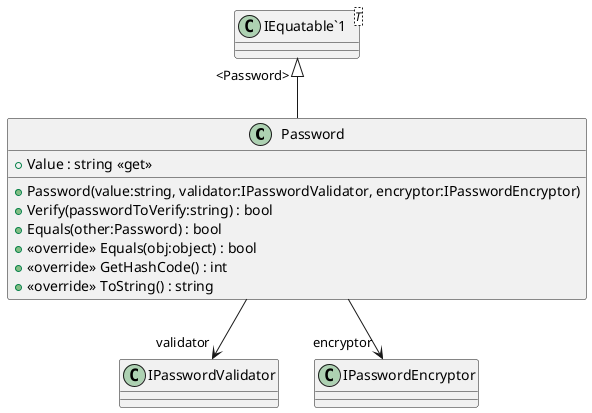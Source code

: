 @startuml
class Password {
    + Value : string <<get>>
    + Password(value:string, validator:IPasswordValidator, encryptor:IPasswordEncryptor)
    + Verify(passwordToVerify:string) : bool
    + Equals(other:Password) : bool
    + <<override>> Equals(obj:object) : bool
    + <<override>> GetHashCode() : int
    + <<override>> ToString() : string
}
class "IEquatable`1"<T> {
}
"IEquatable`1" "<Password>" <|-- Password
Password --> "validator" IPasswordValidator
Password --> "encryptor" IPasswordEncryptor
@enduml
